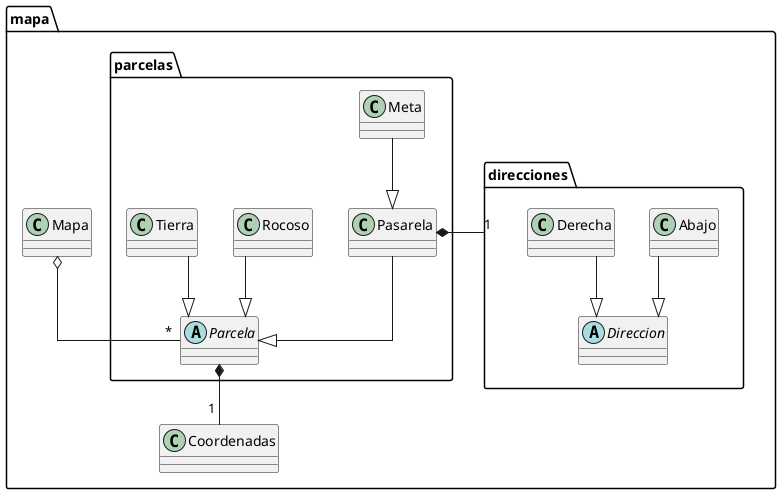 @startuml

top to bottom direction
skinparam linetype ortho

package "mapa"{
package "direcciones"{
    abstract Direccion
    class Abajo
    class Derecha
}
package "parcelas"{
    abstract Parcela
    class Meta
    class Pasarela
    class Rocoso
    class Tierra
}
class Coordenadas
class Mapa
}
Abajo --|>  Direccion
Derecha --|>  Direccion
Mapa o-- "*" Parcela
Meta --|>  Pasarela
Parcela *-- "1 " Coordenadas
Pasarela *- "1" "direcciones"
Pasarela --|>  Parcela
Rocoso --|>  Parcela
Tierra --|>  Parcela
@enduml
